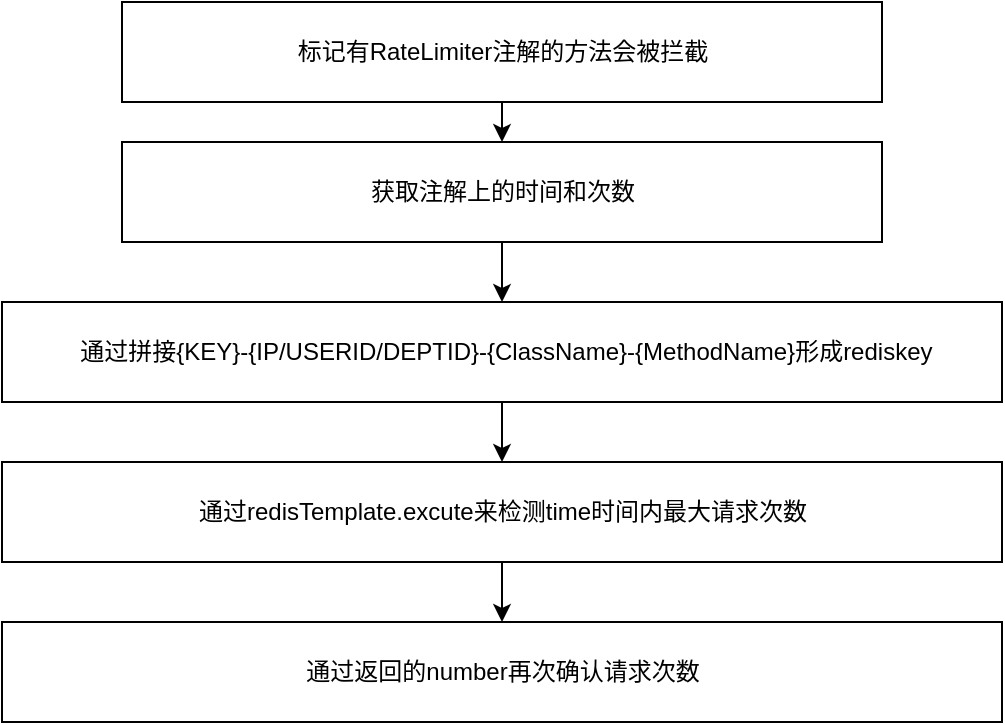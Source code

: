 <mxfile>
    <diagram id="PZYBk4sDCuIX38xMYcUk" name="第 1 页">
        <mxGraphModel dx="900" dy="563" grid="1" gridSize="10" guides="1" tooltips="1" connect="1" arrows="1" fold="1" page="1" pageScale="1" pageWidth="827" pageHeight="1169" math="0" shadow="0">
            <root>
                <mxCell id="0"/>
                <mxCell id="1" parent="0"/>
                <mxCell id="4" value="" style="edgeStyle=none;html=1;" edge="1" parent="1" source="2" target="3">
                    <mxGeometry relative="1" as="geometry"/>
                </mxCell>
                <mxCell id="2" value="标记有RateLimiter注解的方法会被拦截" style="html=1;" vertex="1" parent="1">
                    <mxGeometry x="160" y="80" width="380" height="50" as="geometry"/>
                </mxCell>
                <mxCell id="6" value="" style="edgeStyle=none;html=1;" edge="1" parent="1" source="3" target="5">
                    <mxGeometry relative="1" as="geometry"/>
                </mxCell>
                <mxCell id="3" value="获取注解上的时间和次数" style="html=1;" vertex="1" parent="1">
                    <mxGeometry x="160" y="150" width="380" height="50" as="geometry"/>
                </mxCell>
                <mxCell id="8" value="" style="edgeStyle=none;html=1;" edge="1" parent="1" source="5" target="7">
                    <mxGeometry relative="1" as="geometry"/>
                </mxCell>
                <mxCell id="5" value="&amp;nbsp;通过拼接{KEY}-{IP/USERID/DEPTID}-{ClassName}-{MethodName}形成rediskey" style="html=1;" vertex="1" parent="1">
                    <mxGeometry x="100" y="230" width="500" height="50" as="geometry"/>
                </mxCell>
                <mxCell id="10" value="" style="edgeStyle=none;html=1;" edge="1" parent="1" source="7" target="9">
                    <mxGeometry relative="1" as="geometry"/>
                </mxCell>
                <mxCell id="7" value="通过redisTemplate.excute来检测time时间内最大请求次数" style="html=1;" vertex="1" parent="1">
                    <mxGeometry x="100" y="310" width="500" height="50" as="geometry"/>
                </mxCell>
                <mxCell id="9" value="通过返回的number再次确认请求次数" style="html=1;" vertex="1" parent="1">
                    <mxGeometry x="100" y="390" width="500" height="50" as="geometry"/>
                </mxCell>
            </root>
        </mxGraphModel>
    </diagram>
</mxfile>